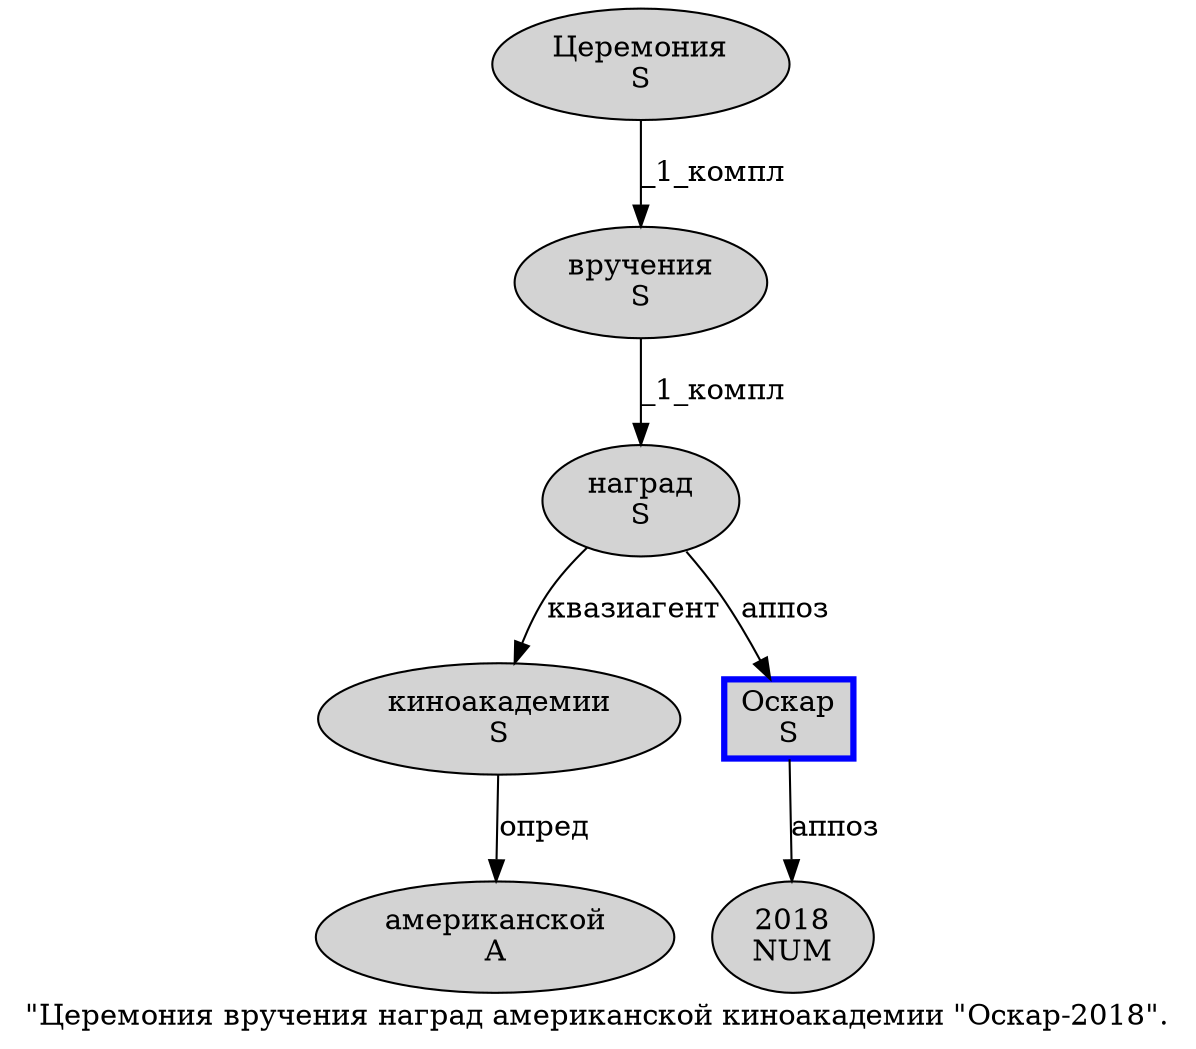 digraph SENTENCE_476 {
	graph [label="\"Церемония вручения наград американской киноакадемии \"Оскар-2018\"."]
	node [style=filled]
		1 [label="Церемония
S" color="" fillcolor=lightgray penwidth=1 shape=ellipse]
		2 [label="вручения
S" color="" fillcolor=lightgray penwidth=1 shape=ellipse]
		3 [label="наград
S" color="" fillcolor=lightgray penwidth=1 shape=ellipse]
		4 [label="американской
A" color="" fillcolor=lightgray penwidth=1 shape=ellipse]
		5 [label="киноакадемии
S" color="" fillcolor=lightgray penwidth=1 shape=ellipse]
		7 [label="Оскар
S" color=blue fillcolor=lightgray penwidth=3 shape=box]
		9 [label="2018
NUM" color="" fillcolor=lightgray penwidth=1 shape=ellipse]
			5 -> 4 [label="опред"]
			1 -> 2 [label="_1_компл"]
			7 -> 9 [label="аппоз"]
			3 -> 5 [label="квазиагент"]
			3 -> 7 [label="аппоз"]
			2 -> 3 [label="_1_компл"]
}
